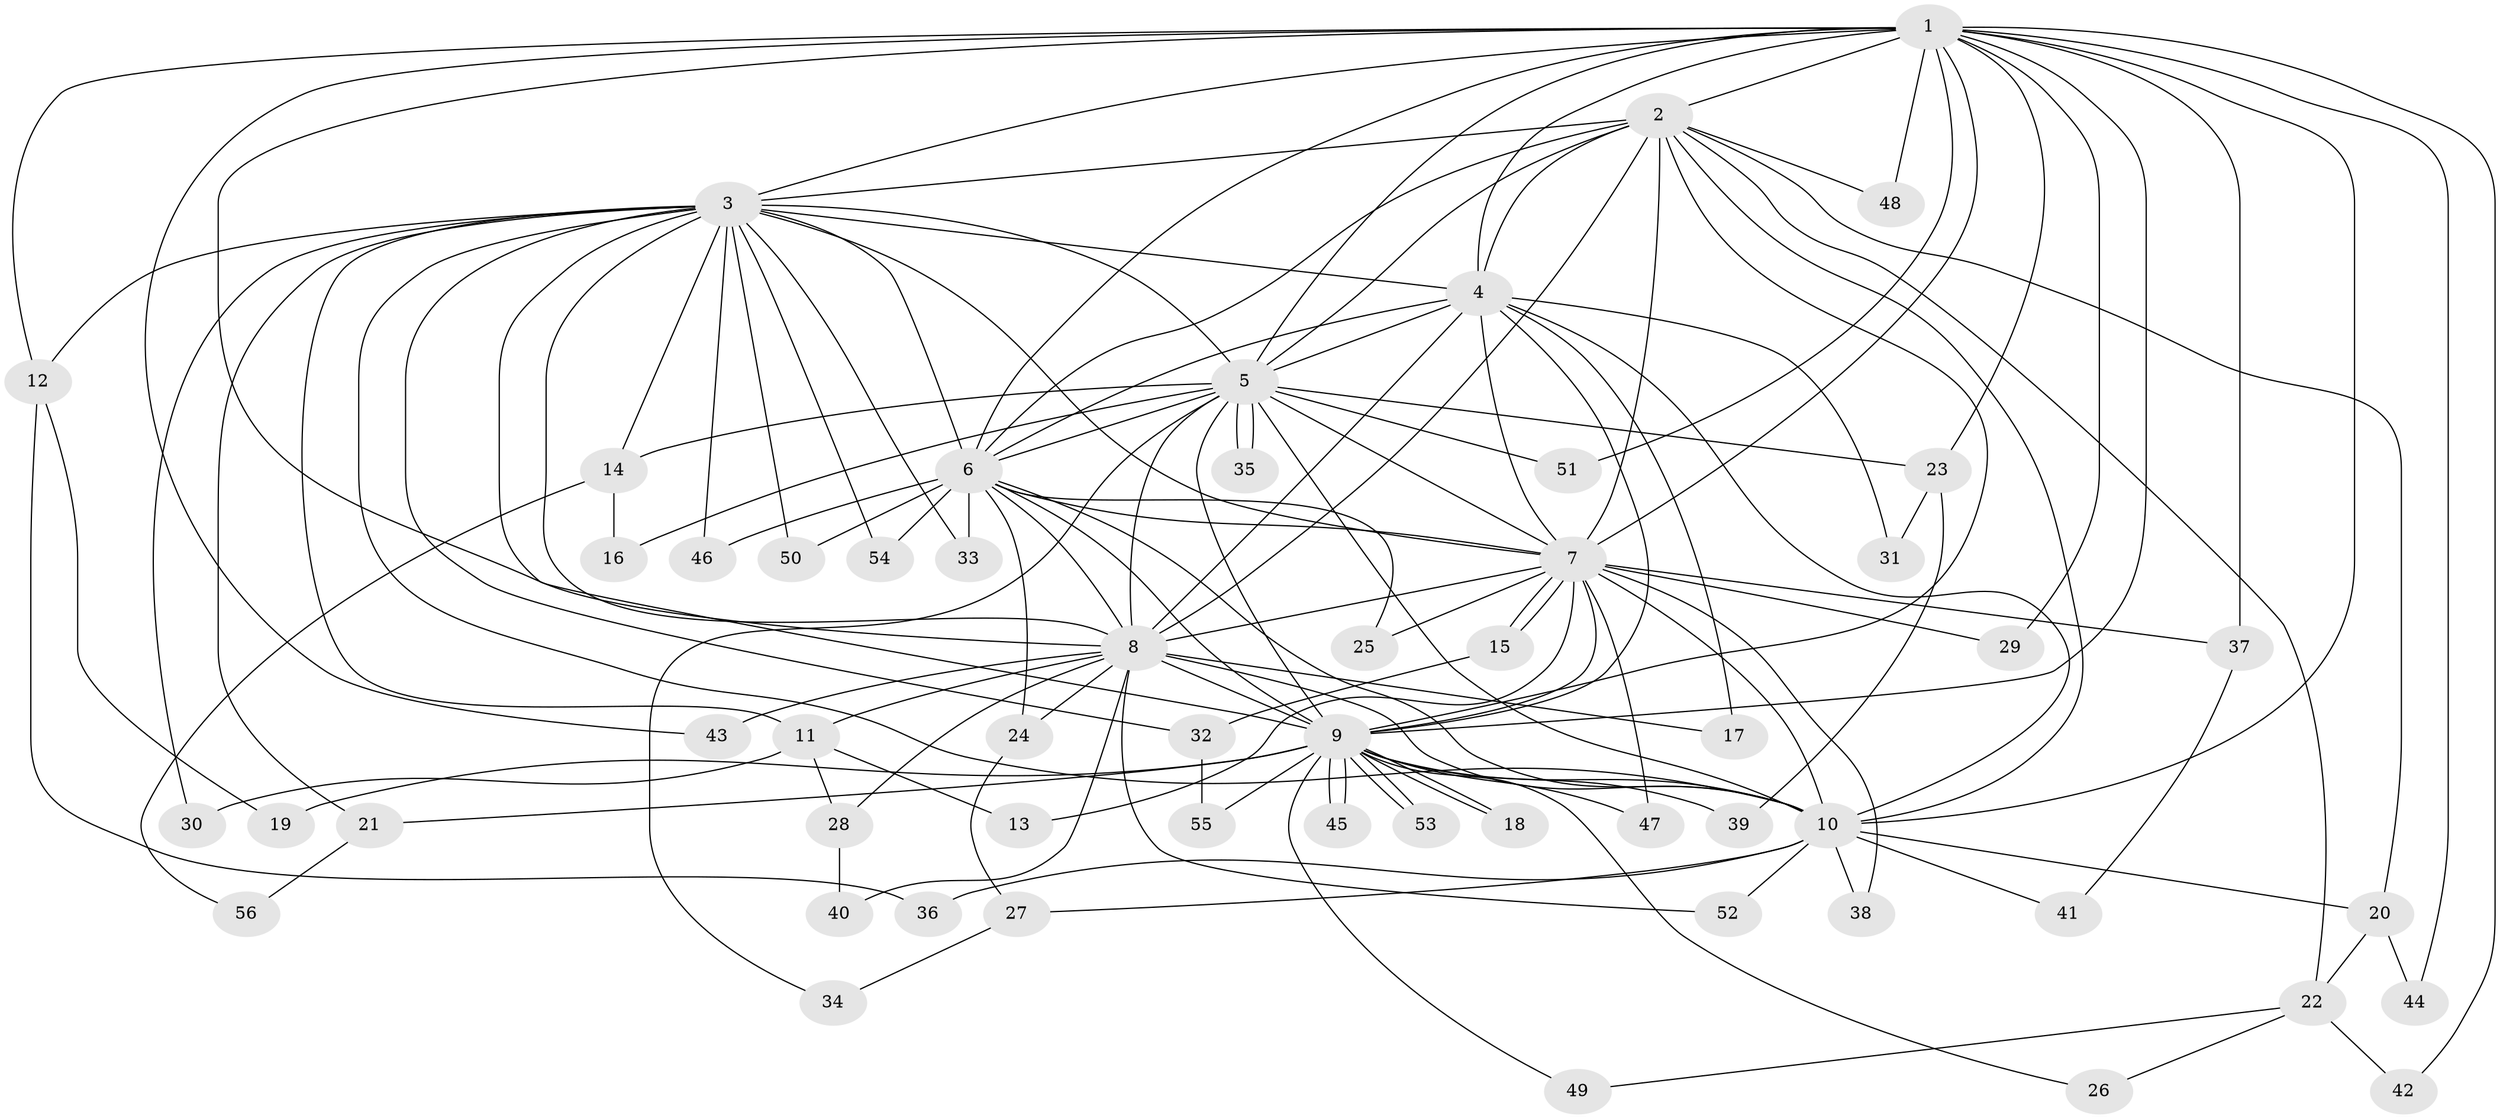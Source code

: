// coarse degree distribution, {9: 0.13043478260869565, 11: 0.21739130434782608, 4: 0.17391304347826086, 2: 0.21739130434782608, 3: 0.21739130434782608, 1: 0.043478260869565216}
// Generated by graph-tools (version 1.1) at 2025/49/03/04/25 22:49:36]
// undirected, 56 vertices, 137 edges
graph export_dot {
  node [color=gray90,style=filled];
  1;
  2;
  3;
  4;
  5;
  6;
  7;
  8;
  9;
  10;
  11;
  12;
  13;
  14;
  15;
  16;
  17;
  18;
  19;
  20;
  21;
  22;
  23;
  24;
  25;
  26;
  27;
  28;
  29;
  30;
  31;
  32;
  33;
  34;
  35;
  36;
  37;
  38;
  39;
  40;
  41;
  42;
  43;
  44;
  45;
  46;
  47;
  48;
  49;
  50;
  51;
  52;
  53;
  54;
  55;
  56;
  1 -- 2;
  1 -- 3;
  1 -- 4;
  1 -- 5;
  1 -- 6;
  1 -- 7;
  1 -- 8;
  1 -- 9;
  1 -- 10;
  1 -- 12;
  1 -- 23;
  1 -- 29;
  1 -- 37;
  1 -- 42;
  1 -- 43;
  1 -- 44;
  1 -- 48;
  1 -- 51;
  2 -- 3;
  2 -- 4;
  2 -- 5;
  2 -- 6;
  2 -- 7;
  2 -- 8;
  2 -- 9;
  2 -- 10;
  2 -- 20;
  2 -- 22;
  2 -- 48;
  3 -- 4;
  3 -- 5;
  3 -- 6;
  3 -- 7;
  3 -- 8;
  3 -- 9;
  3 -- 10;
  3 -- 11;
  3 -- 12;
  3 -- 14;
  3 -- 21;
  3 -- 30;
  3 -- 32;
  3 -- 33;
  3 -- 46;
  3 -- 50;
  3 -- 54;
  4 -- 5;
  4 -- 6;
  4 -- 7;
  4 -- 8;
  4 -- 9;
  4 -- 10;
  4 -- 17;
  4 -- 31;
  5 -- 6;
  5 -- 7;
  5 -- 8;
  5 -- 9;
  5 -- 10;
  5 -- 14;
  5 -- 16;
  5 -- 23;
  5 -- 34;
  5 -- 35;
  5 -- 35;
  5 -- 51;
  6 -- 7;
  6 -- 8;
  6 -- 9;
  6 -- 10;
  6 -- 24;
  6 -- 25;
  6 -- 33;
  6 -- 46;
  6 -- 50;
  6 -- 54;
  7 -- 8;
  7 -- 9;
  7 -- 10;
  7 -- 13;
  7 -- 15;
  7 -- 15;
  7 -- 25;
  7 -- 29;
  7 -- 37;
  7 -- 38;
  7 -- 47;
  8 -- 9;
  8 -- 10;
  8 -- 11;
  8 -- 17;
  8 -- 24;
  8 -- 28;
  8 -- 40;
  8 -- 43;
  8 -- 52;
  9 -- 10;
  9 -- 18;
  9 -- 18;
  9 -- 19;
  9 -- 21;
  9 -- 26;
  9 -- 39;
  9 -- 45;
  9 -- 45;
  9 -- 47;
  9 -- 49;
  9 -- 53;
  9 -- 53;
  9 -- 55;
  10 -- 20;
  10 -- 27;
  10 -- 36;
  10 -- 38;
  10 -- 41;
  10 -- 52;
  11 -- 13;
  11 -- 28;
  11 -- 30;
  12 -- 19;
  12 -- 36;
  14 -- 16;
  14 -- 56;
  15 -- 32;
  20 -- 22;
  20 -- 44;
  21 -- 56;
  22 -- 26;
  22 -- 42;
  22 -- 49;
  23 -- 31;
  23 -- 39;
  24 -- 27;
  27 -- 34;
  28 -- 40;
  32 -- 55;
  37 -- 41;
}
